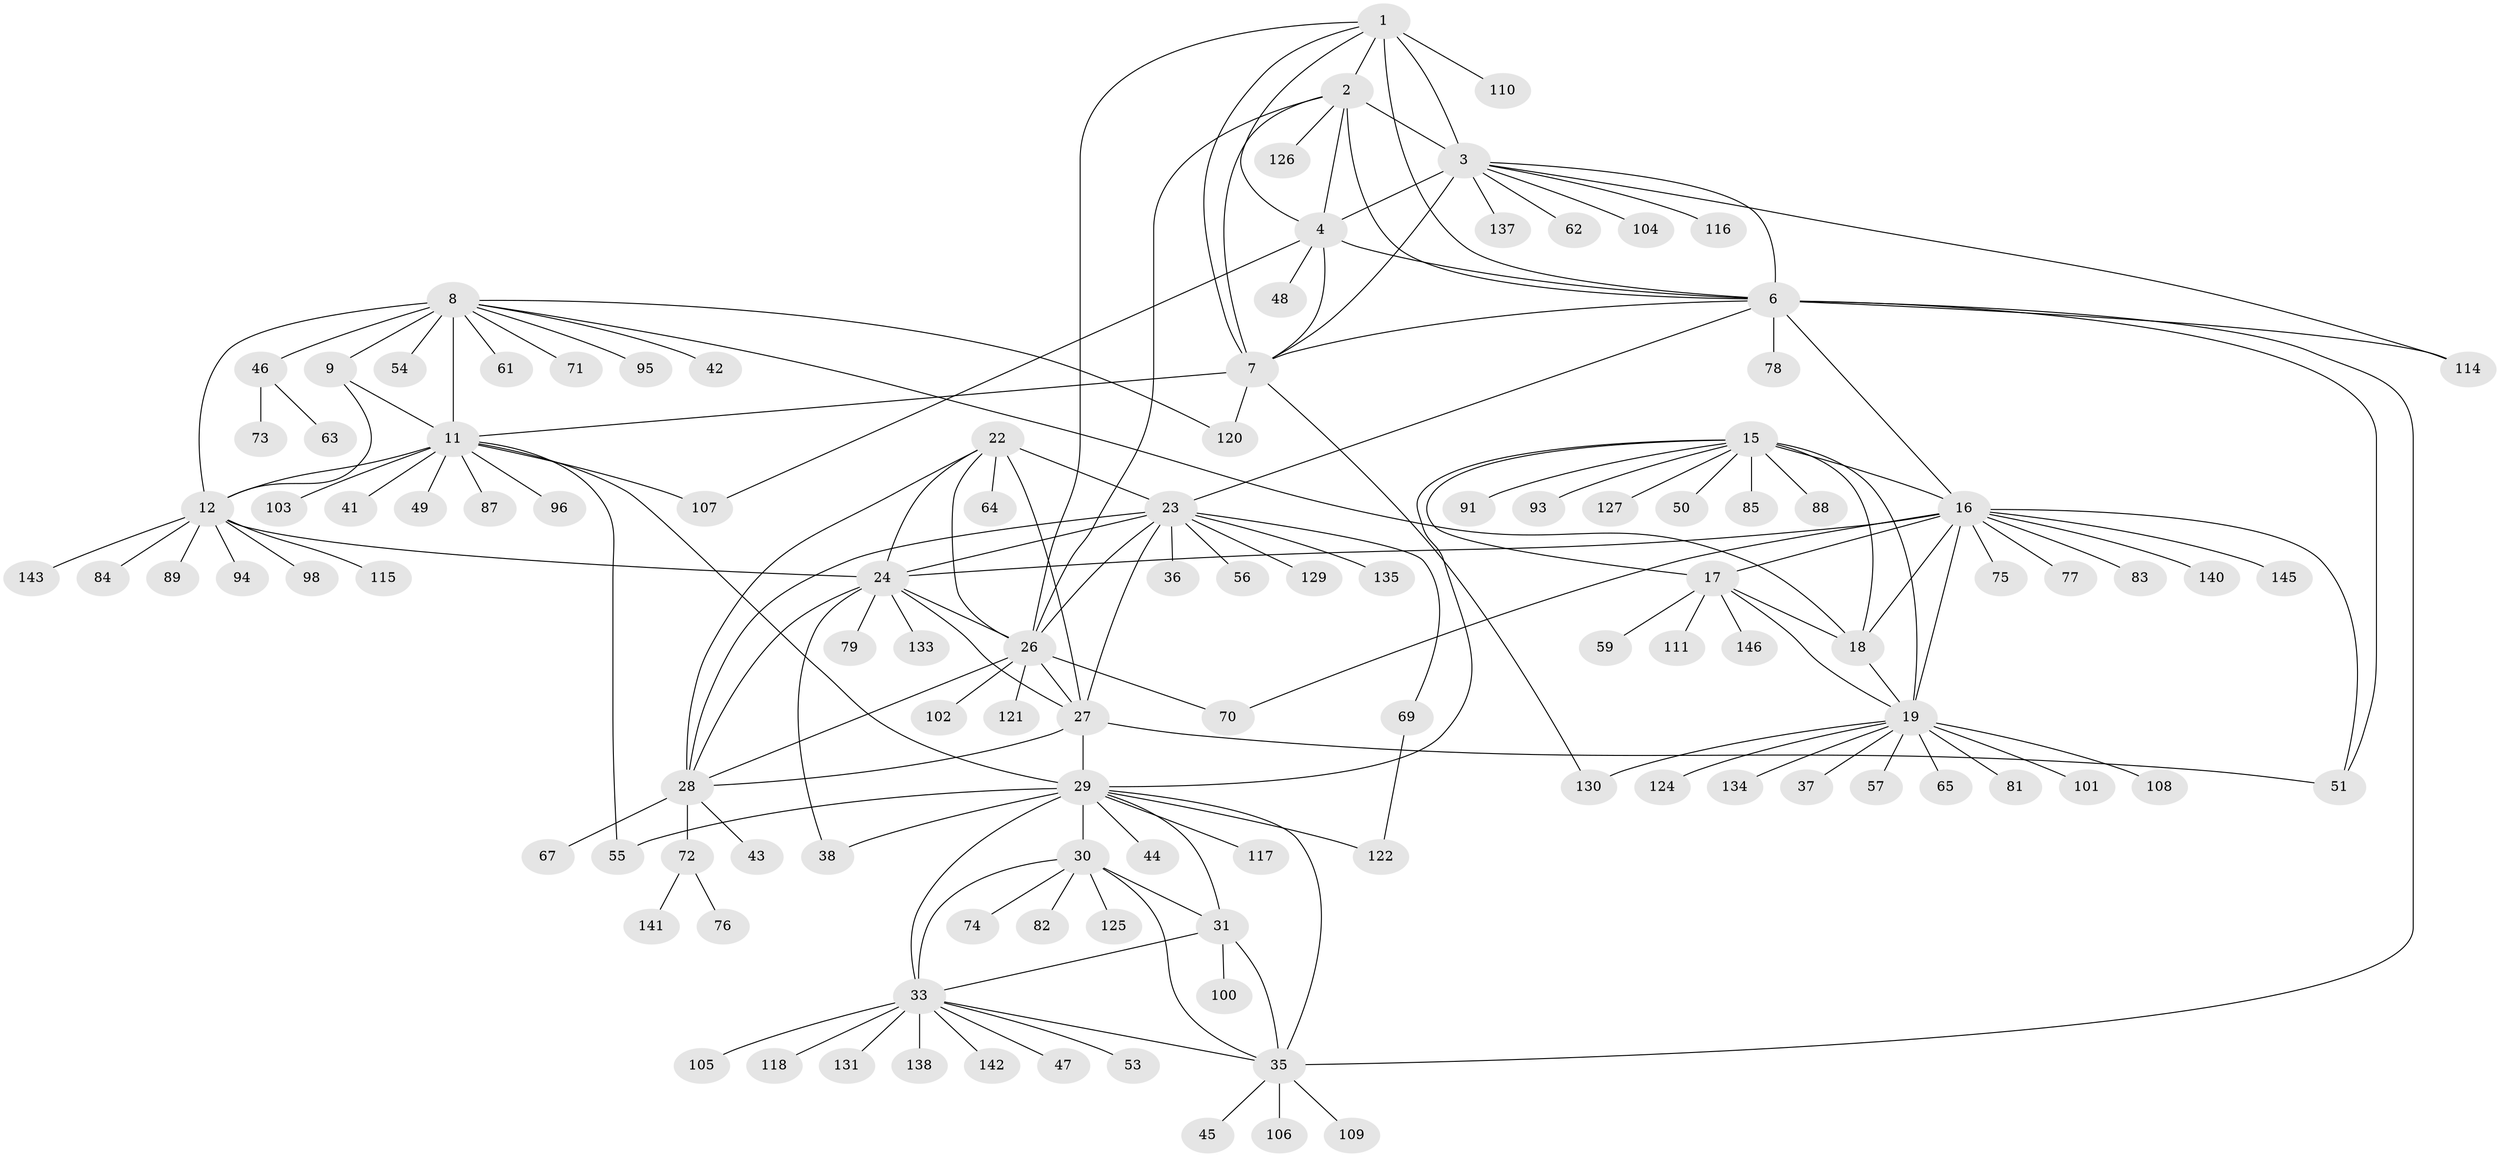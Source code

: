 // original degree distribution, {7: 0.04794520547945205, 9: 0.0273972602739726, 10: 0.0547945205479452, 6: 0.0136986301369863, 14: 0.0136986301369863, 12: 0.0273972602739726, 11: 0.02054794520547945, 13: 0.0136986301369863, 8: 0.02054794520547945, 1: 0.6095890410958904, 2: 0.11643835616438356, 3: 0.02054794520547945, 4: 0.0136986301369863}
// Generated by graph-tools (version 1.1) at 2025/42/03/06/25 10:42:12]
// undirected, 115 vertices, 167 edges
graph export_dot {
graph [start="1"]
  node [color=gray90,style=filled];
  1 [super="+60"];
  2 [super="+97"];
  3 [super="+5"];
  4 [super="+144"];
  6 [super="+58"];
  7 [super="+123"];
  8 [super="+10"];
  9 [super="+119"];
  11 [super="+14"];
  12 [super="+13"];
  15 [super="+66"];
  16 [super="+20"];
  17 [super="+90"];
  18;
  19 [super="+21"];
  22 [super="+25"];
  23 [super="+68"];
  24 [super="+113"];
  26 [super="+80"];
  27 [super="+39"];
  28 [super="+136"];
  29 [super="+34"];
  30 [super="+32"];
  31 [super="+139"];
  33 [super="+92"];
  35 [super="+40"];
  36;
  37;
  38;
  41;
  42;
  43;
  44;
  45;
  46;
  47 [super="+112"];
  48;
  49 [super="+132"];
  50 [super="+52"];
  51 [super="+86"];
  53;
  54;
  55;
  56;
  57;
  59;
  61;
  62;
  63;
  64;
  65;
  67 [super="+99"];
  69;
  70;
  71;
  72;
  73;
  74;
  75;
  76;
  77;
  78;
  79;
  81;
  82;
  83;
  84;
  85;
  87;
  88;
  89;
  91 [super="+128"];
  93;
  94;
  95;
  96;
  98;
  100;
  101;
  102;
  103;
  104;
  105;
  106;
  107;
  108;
  109;
  110;
  111;
  114;
  115;
  116;
  117;
  118;
  120;
  121;
  122;
  124;
  125;
  126;
  127;
  129;
  130;
  131;
  133;
  134;
  135;
  137;
  138;
  140;
  141;
  142;
  143;
  145;
  146;
  1 -- 2;
  1 -- 3 [weight=2];
  1 -- 4;
  1 -- 6;
  1 -- 7;
  1 -- 26;
  1 -- 110;
  2 -- 3 [weight=2];
  2 -- 4;
  2 -- 6;
  2 -- 7;
  2 -- 26;
  2 -- 126;
  3 -- 4 [weight=2];
  3 -- 6 [weight=2];
  3 -- 7 [weight=2];
  3 -- 114;
  3 -- 104;
  3 -- 137;
  3 -- 116;
  3 -- 62;
  4 -- 6;
  4 -- 7;
  4 -- 48;
  4 -- 107;
  6 -- 7;
  6 -- 16;
  6 -- 35;
  6 -- 78;
  6 -- 114;
  6 -- 51;
  6 -- 23;
  7 -- 120;
  7 -- 130;
  7 -- 11;
  8 -- 9 [weight=2];
  8 -- 11 [weight=4];
  8 -- 12 [weight=4];
  8 -- 71;
  8 -- 42;
  8 -- 46;
  8 -- 18;
  8 -- 54;
  8 -- 120;
  8 -- 61;
  8 -- 95;
  9 -- 11 [weight=2];
  9 -- 12 [weight=2];
  11 -- 12 [weight=4];
  11 -- 41;
  11 -- 55;
  11 -- 96;
  11 -- 107;
  11 -- 103;
  11 -- 49;
  11 -- 87;
  11 -- 29;
  12 -- 24;
  12 -- 98;
  12 -- 143;
  12 -- 115;
  12 -- 84;
  12 -- 89;
  12 -- 94;
  15 -- 16 [weight=2];
  15 -- 17;
  15 -- 18;
  15 -- 19 [weight=2];
  15 -- 29;
  15 -- 50;
  15 -- 88;
  15 -- 91;
  15 -- 93;
  15 -- 127;
  15 -- 85;
  16 -- 17 [weight=2];
  16 -- 18 [weight=2];
  16 -- 19 [weight=4];
  16 -- 24;
  16 -- 70;
  16 -- 75;
  16 -- 77;
  16 -- 140;
  16 -- 145;
  16 -- 83;
  16 -- 51;
  17 -- 18;
  17 -- 19 [weight=2];
  17 -- 59;
  17 -- 111;
  17 -- 146;
  18 -- 19 [weight=2];
  19 -- 101;
  19 -- 124;
  19 -- 134;
  19 -- 65;
  19 -- 130;
  19 -- 37;
  19 -- 108;
  19 -- 81;
  19 -- 57;
  22 -- 23 [weight=2];
  22 -- 24 [weight=2];
  22 -- 26 [weight=2];
  22 -- 27 [weight=2];
  22 -- 28 [weight=2];
  22 -- 64;
  23 -- 24;
  23 -- 26;
  23 -- 27;
  23 -- 28;
  23 -- 36;
  23 -- 56;
  23 -- 69;
  23 -- 129;
  23 -- 135;
  24 -- 26;
  24 -- 27;
  24 -- 28;
  24 -- 38;
  24 -- 79;
  24 -- 133;
  26 -- 27;
  26 -- 28;
  26 -- 70;
  26 -- 102;
  26 -- 121;
  27 -- 28;
  27 -- 51;
  27 -- 29;
  28 -- 43;
  28 -- 67;
  28 -- 72;
  29 -- 30 [weight=4];
  29 -- 31 [weight=2];
  29 -- 33 [weight=2];
  29 -- 35 [weight=2];
  29 -- 38;
  29 -- 44;
  29 -- 55;
  29 -- 117;
  29 -- 122;
  30 -- 31 [weight=2];
  30 -- 33 [weight=2];
  30 -- 35 [weight=2];
  30 -- 74;
  30 -- 82;
  30 -- 125;
  31 -- 33;
  31 -- 35;
  31 -- 100;
  33 -- 35;
  33 -- 47;
  33 -- 53;
  33 -- 105;
  33 -- 118;
  33 -- 131;
  33 -- 138;
  33 -- 142;
  35 -- 45;
  35 -- 106;
  35 -- 109;
  46 -- 63;
  46 -- 73;
  69 -- 122;
  72 -- 76;
  72 -- 141;
}
